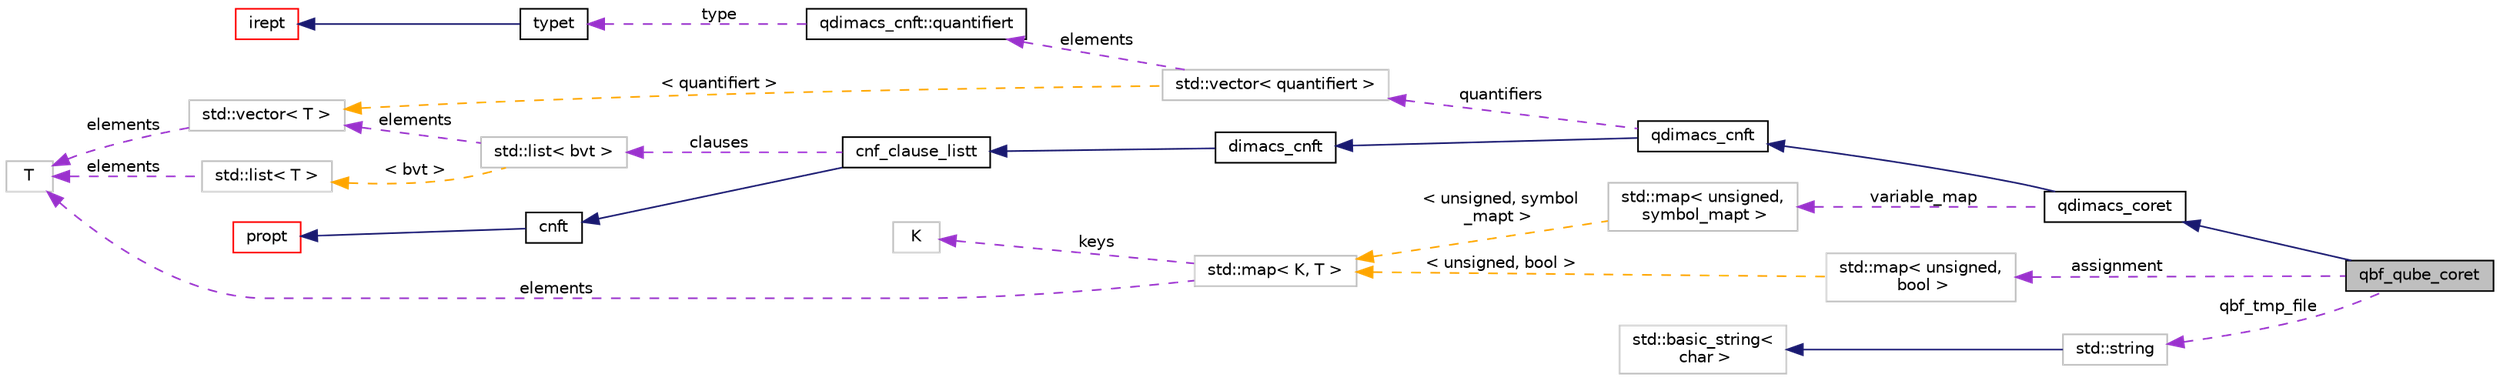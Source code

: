 digraph "qbf_qube_coret"
{
 // LATEX_PDF_SIZE
  bgcolor="transparent";
  edge [fontname="Helvetica",fontsize="10",labelfontname="Helvetica",labelfontsize="10"];
  node [fontname="Helvetica",fontsize="10",shape=record];
  rankdir="LR";
  Node1 [label="qbf_qube_coret",height=0.2,width=0.4,color="black", fillcolor="grey75", style="filled", fontcolor="black",tooltip=" "];
  Node2 -> Node1 [dir="back",color="midnightblue",fontsize="10",style="solid",fontname="Helvetica"];
  Node2 [label="qdimacs_coret",height=0.2,width=0.4,color="black",URL="$classqdimacs__coret.html",tooltip=" "];
  Node3 -> Node2 [dir="back",color="midnightblue",fontsize="10",style="solid",fontname="Helvetica"];
  Node3 [label="qdimacs_cnft",height=0.2,width=0.4,color="black",URL="$classqdimacs__cnft.html",tooltip=" "];
  Node4 -> Node3 [dir="back",color="midnightblue",fontsize="10",style="solid",fontname="Helvetica"];
  Node4 [label="dimacs_cnft",height=0.2,width=0.4,color="black",URL="$classdimacs__cnft.html",tooltip=" "];
  Node5 -> Node4 [dir="back",color="midnightblue",fontsize="10",style="solid",fontname="Helvetica"];
  Node5 [label="cnf_clause_listt",height=0.2,width=0.4,color="black",URL="$classcnf__clause__listt.html",tooltip=" "];
  Node6 -> Node5 [dir="back",color="midnightblue",fontsize="10",style="solid",fontname="Helvetica"];
  Node6 [label="cnft",height=0.2,width=0.4,color="black",URL="$classcnft.html",tooltip=" "];
  Node7 -> Node6 [dir="back",color="midnightblue",fontsize="10",style="solid",fontname="Helvetica"];
  Node7 [label="propt",height=0.2,width=0.4,color="red",URL="$classpropt.html",tooltip="TO_BE_DOCUMENTED."];
  Node31 -> Node5 [dir="back",color="darkorchid3",fontsize="10",style="dashed",label=" clauses" ,fontname="Helvetica"];
  Node31 [label="std::list\< bvt \>",height=0.2,width=0.4,color="grey75",tooltip=" "];
  Node11 -> Node31 [dir="back",color="darkorchid3",fontsize="10",style="dashed",label=" elements" ,fontname="Helvetica"];
  Node11 [label="std::vector\< T \>",height=0.2,width=0.4,color="grey75",tooltip="STL class."];
  Node12 -> Node11 [dir="back",color="darkorchid3",fontsize="10",style="dashed",label=" elements" ,fontname="Helvetica"];
  Node12 [label="T",height=0.2,width=0.4,color="grey75",tooltip=" "];
  Node32 -> Node31 [dir="back",color="orange",fontsize="10",style="dashed",label=" \< bvt \>" ,fontname="Helvetica"];
  Node32 [label="std::list\< T \>",height=0.2,width=0.4,color="grey75",tooltip="STL class."];
  Node12 -> Node32 [dir="back",color="darkorchid3",fontsize="10",style="dashed",label=" elements" ,fontname="Helvetica"];
  Node33 -> Node3 [dir="back",color="darkorchid3",fontsize="10",style="dashed",label=" quantifiers" ,fontname="Helvetica"];
  Node33 [label="std::vector\< quantifiert \>",height=0.2,width=0.4,color="grey75",tooltip=" "];
  Node34 -> Node33 [dir="back",color="darkorchid3",fontsize="10",style="dashed",label=" elements" ,fontname="Helvetica"];
  Node34 [label="qdimacs_cnft::quantifiert",height=0.2,width=0.4,color="black",URL="$classqdimacs__cnft_1_1quantifiert.html",tooltip=" "];
  Node35 -> Node34 [dir="back",color="darkorchid3",fontsize="10",style="dashed",label=" type" ,fontname="Helvetica"];
  Node35 [label="typet",height=0.2,width=0.4,color="black",URL="$classtypet.html",tooltip="The type of an expression, extends irept."];
  Node21 -> Node35 [dir="back",color="midnightblue",fontsize="10",style="solid",fontname="Helvetica"];
  Node21 [label="irept",height=0.2,width=0.4,color="red",URL="$classirept.html",tooltip="There are a large number of kinds of tree structured or tree-like data in CPROVER."];
  Node11 -> Node33 [dir="back",color="orange",fontsize="10",style="dashed",label=" \< quantifiert \>" ,fontname="Helvetica"];
  Node36 -> Node2 [dir="back",color="darkorchid3",fontsize="10",style="dashed",label=" variable_map" ,fontname="Helvetica"];
  Node36 [label="std::map\< unsigned,\l symbol_mapt \>",height=0.2,width=0.4,color="grey75",tooltip=" "];
  Node37 -> Node36 [dir="back",color="orange",fontsize="10",style="dashed",label=" \< unsigned, symbol\l_mapt \>" ,fontname="Helvetica"];
  Node37 [label="std::map\< K, T \>",height=0.2,width=0.4,color="grey75",tooltip="STL class."];
  Node38 -> Node37 [dir="back",color="darkorchid3",fontsize="10",style="dashed",label=" keys" ,fontname="Helvetica"];
  Node38 [label="K",height=0.2,width=0.4,color="grey75",tooltip=" "];
  Node12 -> Node37 [dir="back",color="darkorchid3",fontsize="10",style="dashed",label=" elements" ,fontname="Helvetica"];
  Node39 -> Node1 [dir="back",color="darkorchid3",fontsize="10",style="dashed",label=" assignment" ,fontname="Helvetica"];
  Node39 [label="std::map\< unsigned,\l bool \>",height=0.2,width=0.4,color="grey75",tooltip=" "];
  Node37 -> Node39 [dir="back",color="orange",fontsize="10",style="dashed",label=" \< unsigned, bool \>" ,fontname="Helvetica"];
  Node40 -> Node1 [dir="back",color="darkorchid3",fontsize="10",style="dashed",label=" qbf_tmp_file" ,fontname="Helvetica"];
  Node40 [label="std::string",height=0.2,width=0.4,color="grey75",tooltip="STL class."];
  Node41 -> Node40 [dir="back",color="midnightblue",fontsize="10",style="solid",fontname="Helvetica"];
  Node41 [label="std::basic_string\<\l char \>",height=0.2,width=0.4,color="grey75",tooltip="STL class."];
}
